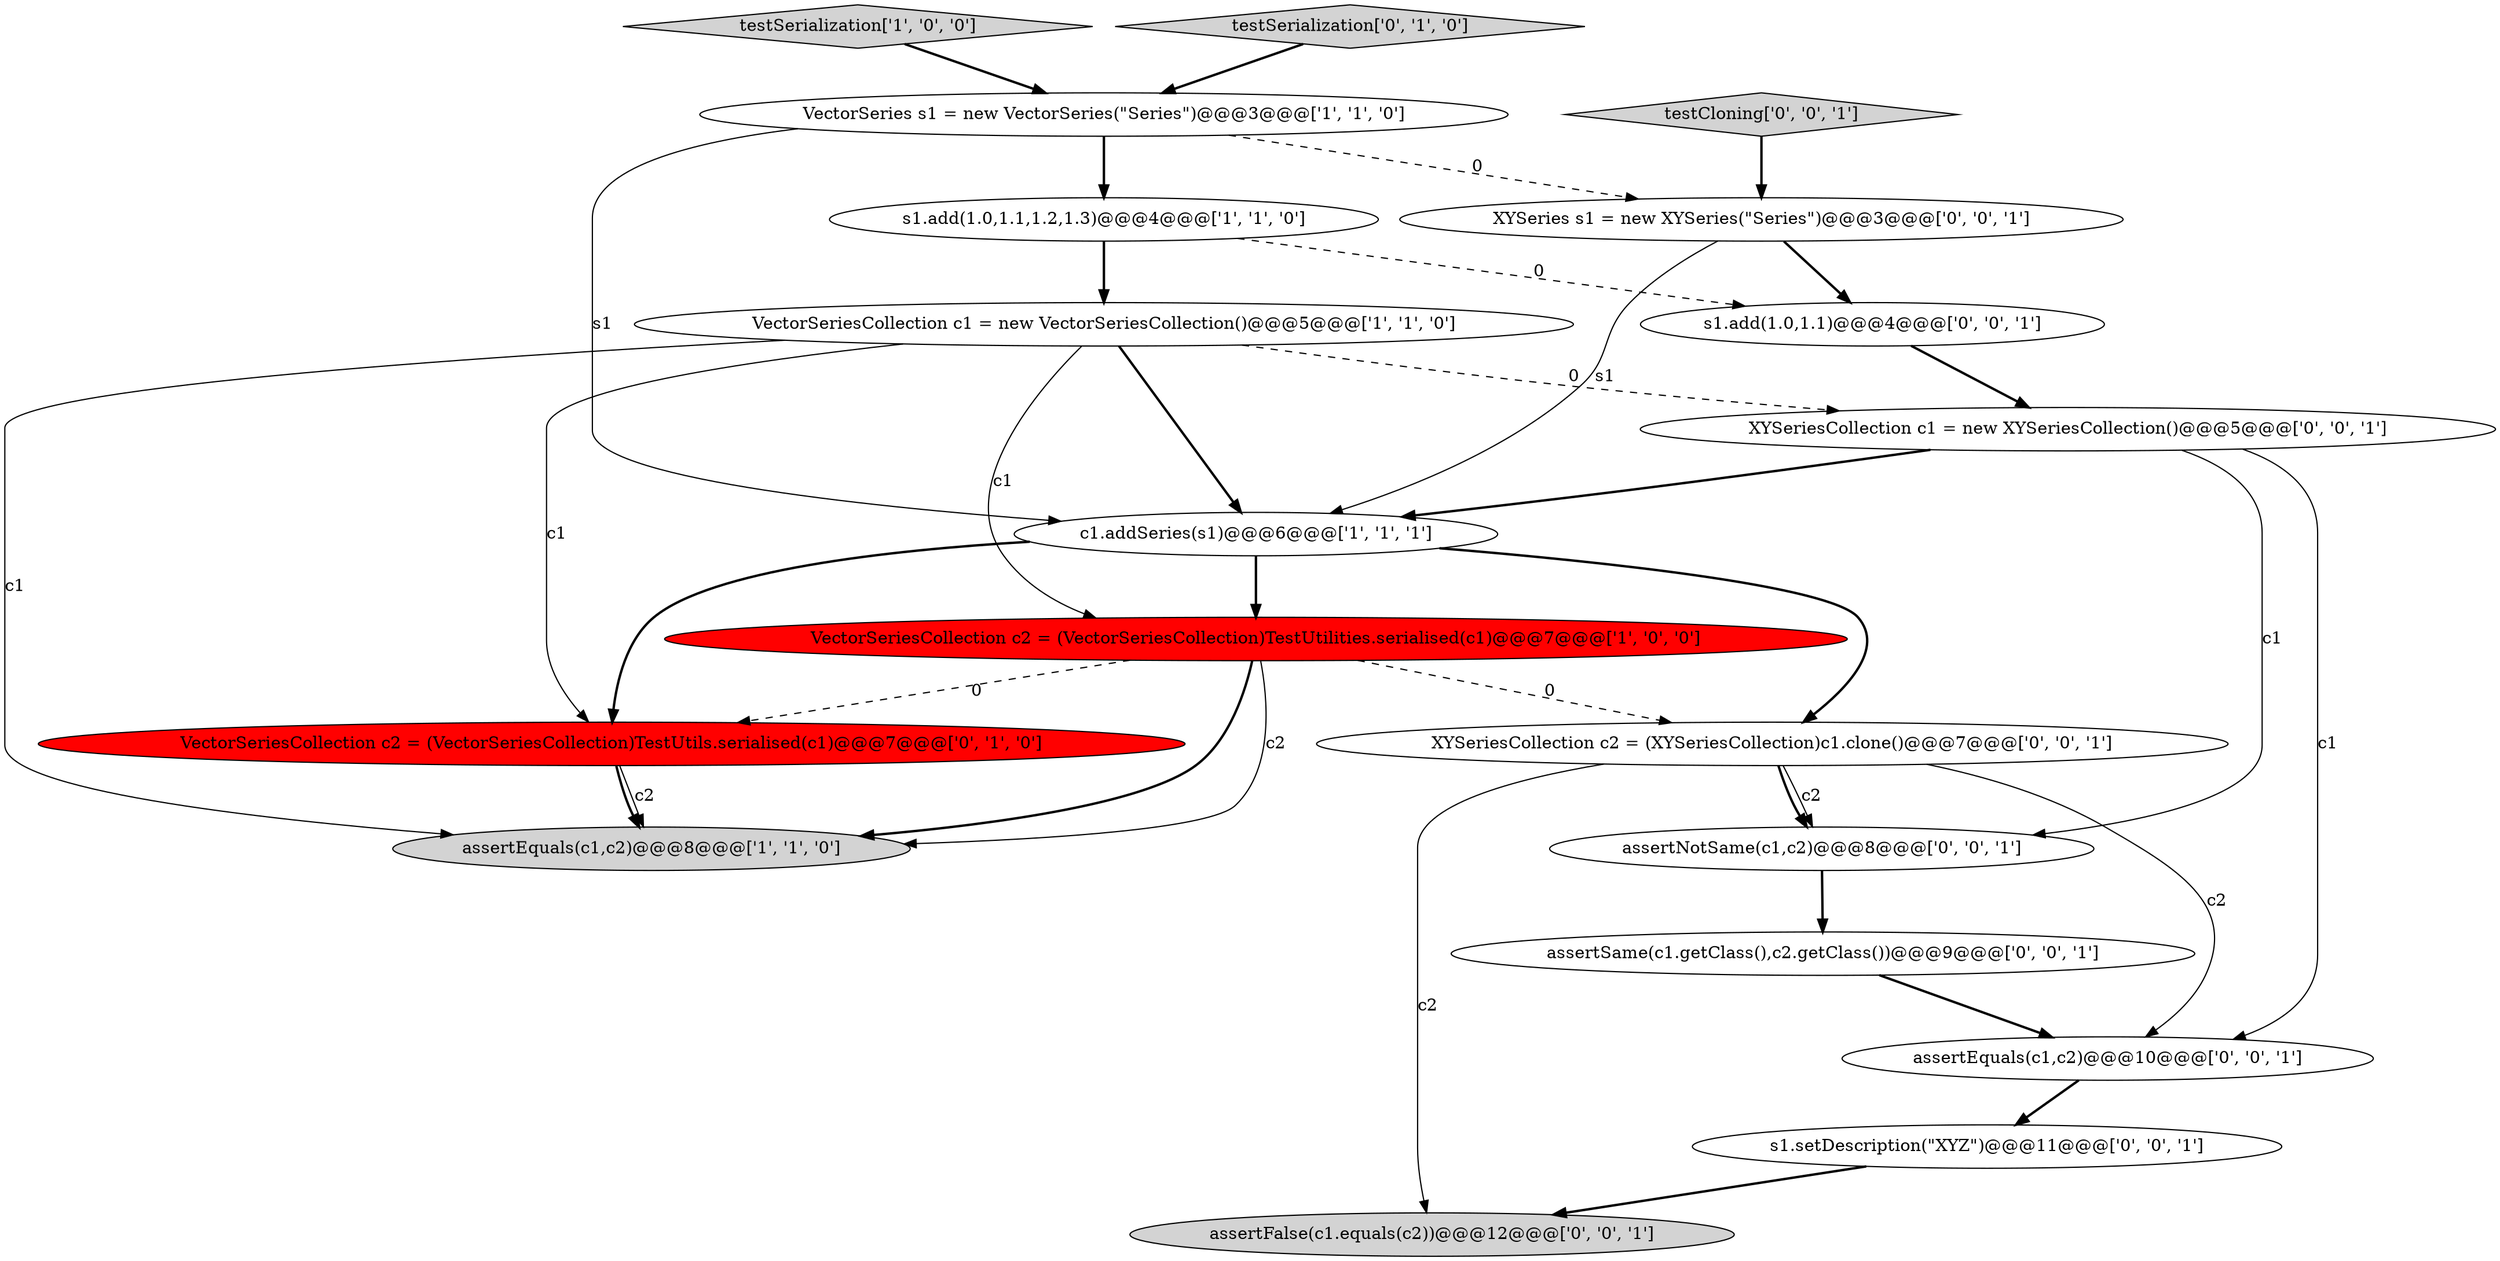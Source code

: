 digraph {
1 [style = filled, label = "s1.add(1.0,1.1,1.2,1.3)@@@4@@@['1', '1', '0']", fillcolor = white, shape = ellipse image = "AAA0AAABBB1BBB"];
18 [style = filled, label = "assertEquals(c1,c2)@@@10@@@['0', '0', '1']", fillcolor = white, shape = ellipse image = "AAA0AAABBB3BBB"];
0 [style = filled, label = "VectorSeriesCollection c1 = new VectorSeriesCollection()@@@5@@@['1', '1', '0']", fillcolor = white, shape = ellipse image = "AAA0AAABBB1BBB"];
3 [style = filled, label = "c1.addSeries(s1)@@@6@@@['1', '1', '1']", fillcolor = white, shape = ellipse image = "AAA0AAABBB1BBB"];
16 [style = filled, label = "s1.add(1.0,1.1)@@@4@@@['0', '0', '1']", fillcolor = white, shape = ellipse image = "AAA0AAABBB3BBB"];
5 [style = filled, label = "VectorSeriesCollection c2 = (VectorSeriesCollection)TestUtilities.serialised(c1)@@@7@@@['1', '0', '0']", fillcolor = red, shape = ellipse image = "AAA1AAABBB1BBB"];
9 [style = filled, label = "assertSame(c1.getClass(),c2.getClass())@@@9@@@['0', '0', '1']", fillcolor = white, shape = ellipse image = "AAA0AAABBB3BBB"];
4 [style = filled, label = "assertEquals(c1,c2)@@@8@@@['1', '1', '0']", fillcolor = lightgray, shape = ellipse image = "AAA0AAABBB1BBB"];
2 [style = filled, label = "testSerialization['1', '0', '0']", fillcolor = lightgray, shape = diamond image = "AAA0AAABBB1BBB"];
7 [style = filled, label = "VectorSeriesCollection c2 = (VectorSeriesCollection)TestUtils.serialised(c1)@@@7@@@['0', '1', '0']", fillcolor = red, shape = ellipse image = "AAA1AAABBB2BBB"];
12 [style = filled, label = "assertFalse(c1.equals(c2))@@@12@@@['0', '0', '1']", fillcolor = lightgray, shape = ellipse image = "AAA0AAABBB3BBB"];
13 [style = filled, label = "assertNotSame(c1,c2)@@@8@@@['0', '0', '1']", fillcolor = white, shape = ellipse image = "AAA0AAABBB3BBB"];
6 [style = filled, label = "VectorSeries s1 = new VectorSeries(\"Series\")@@@3@@@['1', '1', '0']", fillcolor = white, shape = ellipse image = "AAA0AAABBB1BBB"];
10 [style = filled, label = "s1.setDescription(\"XYZ\")@@@11@@@['0', '0', '1']", fillcolor = white, shape = ellipse image = "AAA0AAABBB3BBB"];
14 [style = filled, label = "XYSeriesCollection c1 = new XYSeriesCollection()@@@5@@@['0', '0', '1']", fillcolor = white, shape = ellipse image = "AAA0AAABBB3BBB"];
15 [style = filled, label = "XYSeriesCollection c2 = (XYSeriesCollection)c1.clone()@@@7@@@['0', '0', '1']", fillcolor = white, shape = ellipse image = "AAA0AAABBB3BBB"];
8 [style = filled, label = "testSerialization['0', '1', '0']", fillcolor = lightgray, shape = diamond image = "AAA0AAABBB2BBB"];
11 [style = filled, label = "testCloning['0', '0', '1']", fillcolor = lightgray, shape = diamond image = "AAA0AAABBB3BBB"];
17 [style = filled, label = "XYSeries s1 = new XYSeries(\"Series\")@@@3@@@['0', '0', '1']", fillcolor = white, shape = ellipse image = "AAA0AAABBB3BBB"];
0->3 [style = bold, label=""];
14->3 [style = bold, label=""];
15->12 [style = solid, label="c2"];
15->13 [style = bold, label=""];
2->6 [style = bold, label=""];
15->13 [style = solid, label="c2"];
5->4 [style = solid, label="c2"];
6->3 [style = solid, label="s1"];
8->6 [style = bold, label=""];
3->15 [style = bold, label=""];
15->18 [style = solid, label="c2"];
1->0 [style = bold, label=""];
7->4 [style = bold, label=""];
0->5 [style = solid, label="c1"];
6->17 [style = dashed, label="0"];
17->3 [style = solid, label="s1"];
0->14 [style = dashed, label="0"];
6->1 [style = bold, label=""];
3->5 [style = bold, label=""];
0->4 [style = solid, label="c1"];
14->13 [style = solid, label="c1"];
9->18 [style = bold, label=""];
18->10 [style = bold, label=""];
3->7 [style = bold, label=""];
10->12 [style = bold, label=""];
0->7 [style = solid, label="c1"];
1->16 [style = dashed, label="0"];
5->4 [style = bold, label=""];
7->4 [style = solid, label="c2"];
16->14 [style = bold, label=""];
11->17 [style = bold, label=""];
13->9 [style = bold, label=""];
5->7 [style = dashed, label="0"];
14->18 [style = solid, label="c1"];
5->15 [style = dashed, label="0"];
17->16 [style = bold, label=""];
}
